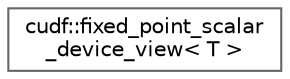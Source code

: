 digraph "类继承关系图"
{
 // LATEX_PDF_SIZE
  bgcolor="transparent";
  edge [fontname=Helvetica,fontsize=10,labelfontname=Helvetica,labelfontsize=10];
  node [fontname=Helvetica,fontsize=10,shape=box,height=0.2,width=0.4];
  rankdir="LR";
  Node0 [id="Node000000",label="cudf::fixed_point_scalar\l_device_view\< T \>",height=0.2,width=0.4,color="grey40", fillcolor="white", style="filled",URL="$classcudf_1_1fixed__point__scalar__device__view.html",tooltip=" "];
}
